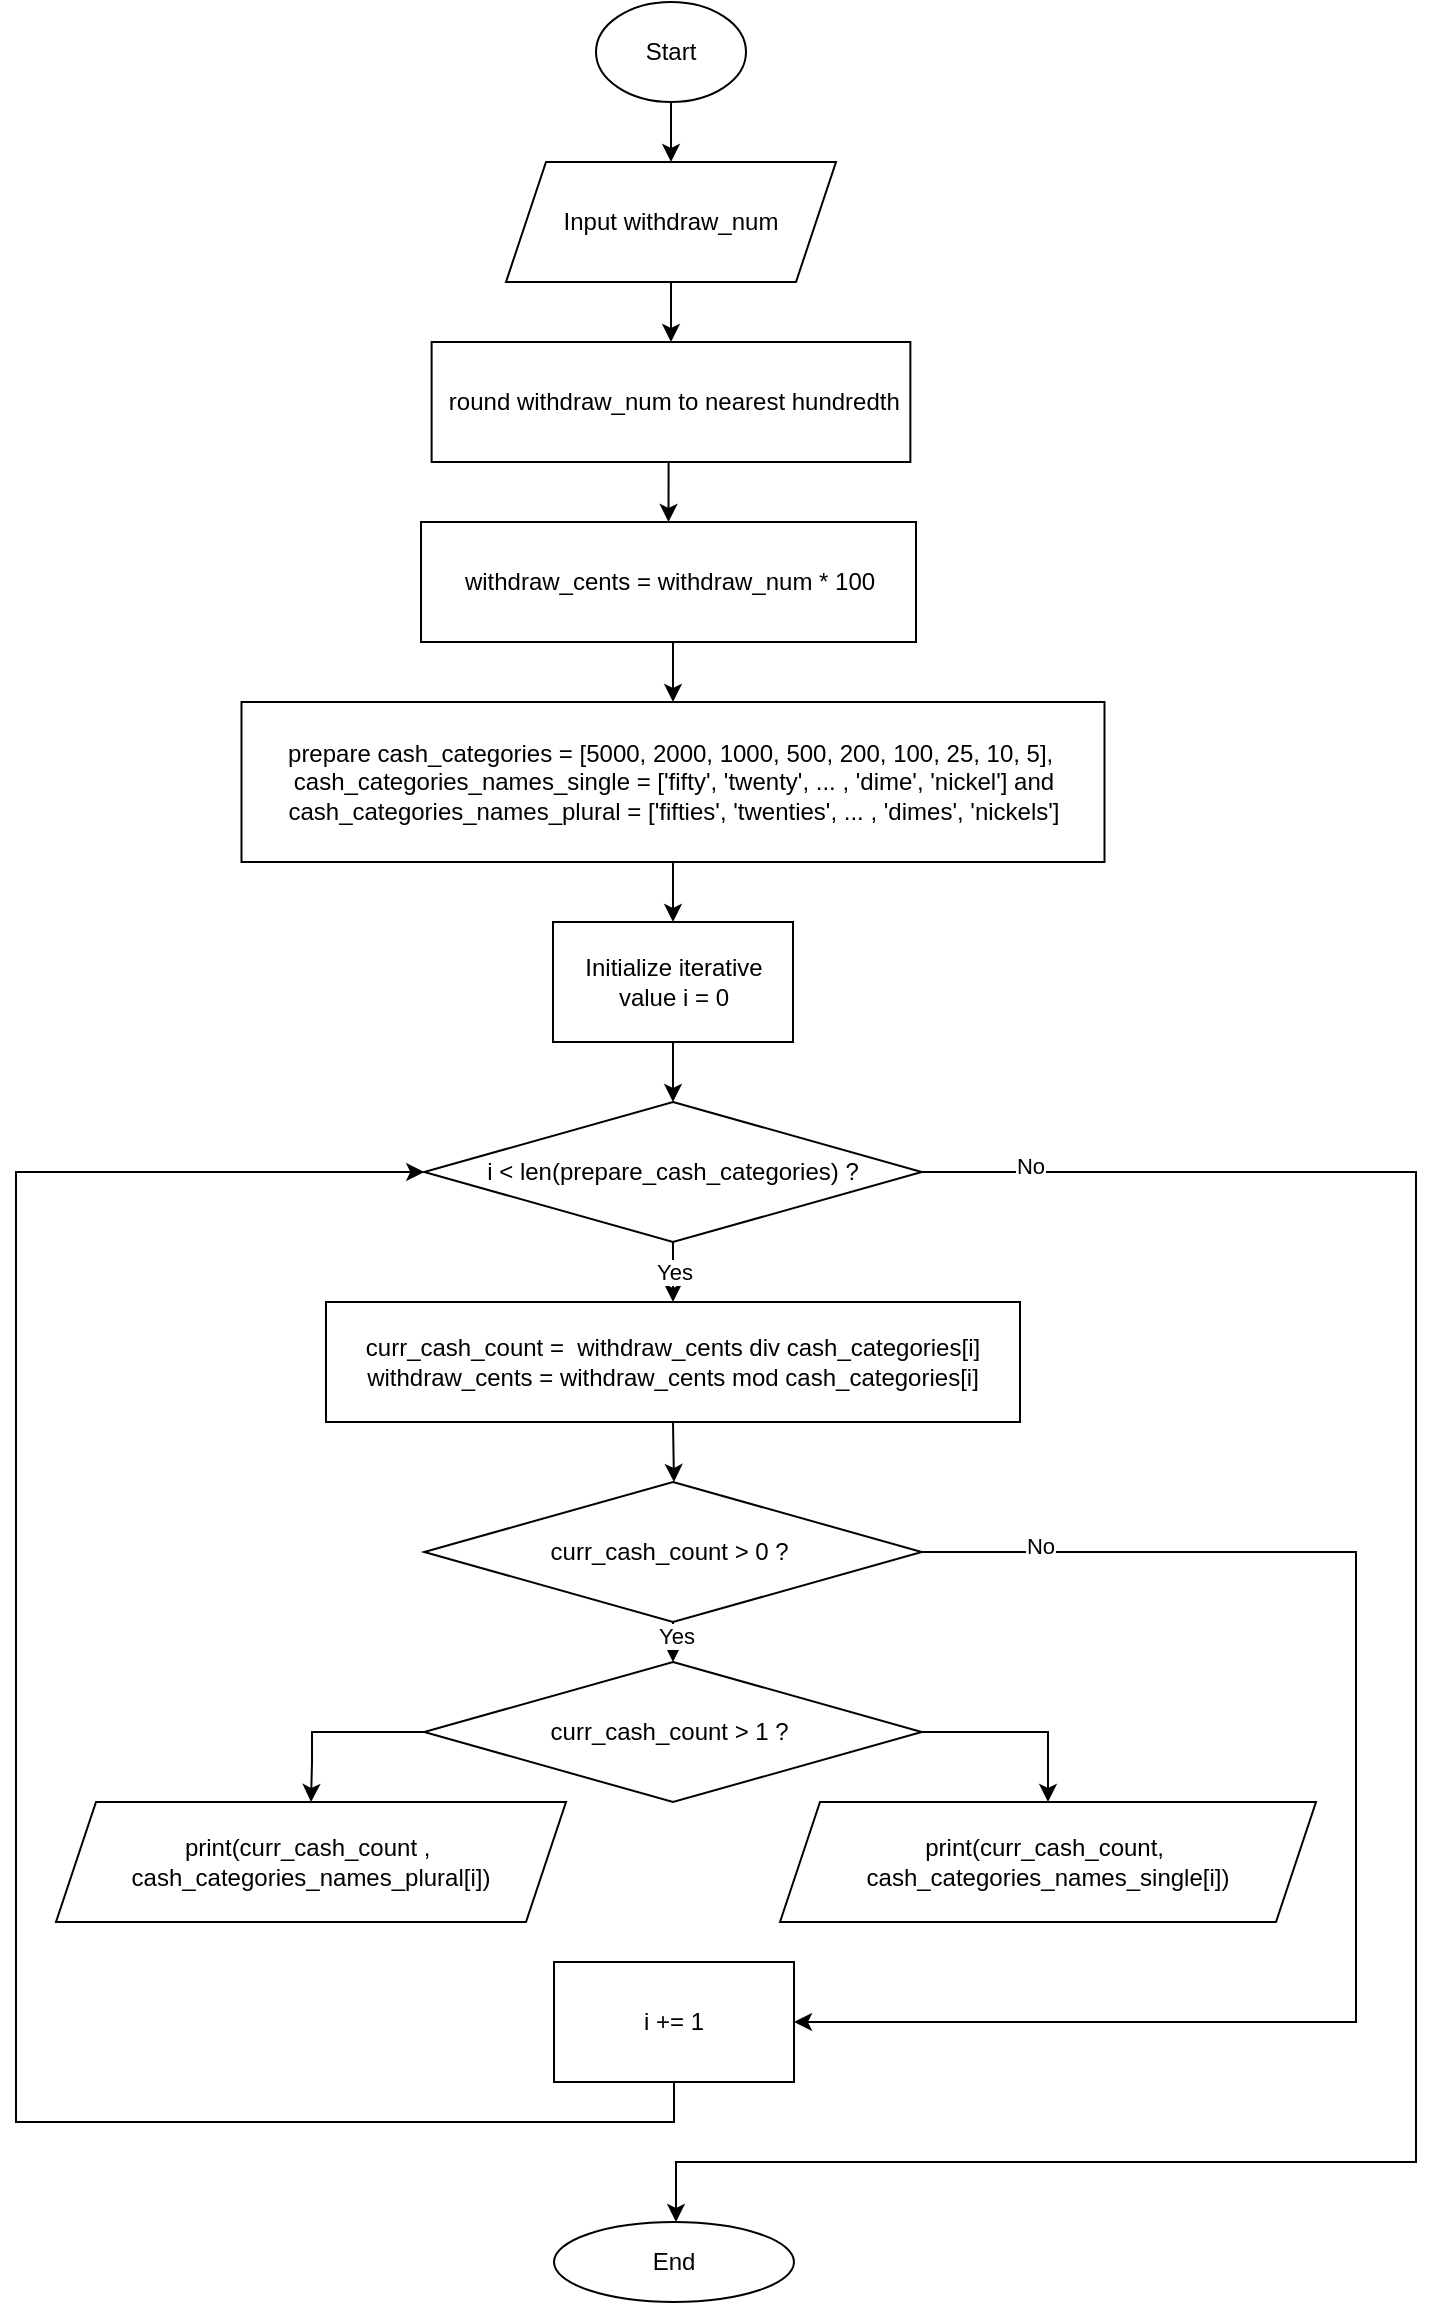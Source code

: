 <mxfile version="15.2.7" type="device"><diagram id="8zNWovrqMOjPPNFCQoC8" name="Page-1"><mxGraphModel dx="903" dy="802" grid="1" gridSize="10" guides="1" tooltips="1" connect="1" arrows="1" fold="1" page="1" pageScale="1" pageWidth="850" pageHeight="1100" math="0" shadow="0"><root><mxCell id="0"/><mxCell id="1" parent="0"/><mxCell id="0ncbnWfawr-beBsjAbJ6-3" style="edgeStyle=orthogonalEdgeStyle;rounded=0;orthogonalLoop=1;jettySize=auto;html=1;exitX=0.5;exitY=1;exitDx=0;exitDy=0;entryX=0.5;entryY=0;entryDx=0;entryDy=0;" edge="1" parent="1" source="0ncbnWfawr-beBsjAbJ6-1" target="0ncbnWfawr-beBsjAbJ6-2"><mxGeometry relative="1" as="geometry"/></mxCell><mxCell id="0ncbnWfawr-beBsjAbJ6-1" value="Start" style="ellipse;whiteSpace=wrap;html=1;" vertex="1" parent="1"><mxGeometry x="390" y="10" width="75" height="50" as="geometry"/></mxCell><mxCell id="0ncbnWfawr-beBsjAbJ6-10" style="edgeStyle=orthogonalEdgeStyle;rounded=0;orthogonalLoop=1;jettySize=auto;html=1;exitX=0.5;exitY=1;exitDx=0;exitDy=0;entryX=0.5;entryY=0;entryDx=0;entryDy=0;" edge="1" parent="1" source="0ncbnWfawr-beBsjAbJ6-2" target="0ncbnWfawr-beBsjAbJ6-7"><mxGeometry relative="1" as="geometry"/></mxCell><mxCell id="0ncbnWfawr-beBsjAbJ6-2" value="Input withdraw_num" style="shape=parallelogram;perimeter=parallelogramPerimeter;whiteSpace=wrap;html=1;fixedSize=1;" vertex="1" parent="1"><mxGeometry x="345" y="90" width="165" height="60" as="geometry"/></mxCell><mxCell id="0ncbnWfawr-beBsjAbJ6-17" style="edgeStyle=orthogonalEdgeStyle;rounded=0;orthogonalLoop=1;jettySize=auto;html=1;exitX=0.5;exitY=1;exitDx=0;exitDy=0;entryX=0.5;entryY=0;entryDx=0;entryDy=0;" edge="1" parent="1" source="0ncbnWfawr-beBsjAbJ6-7" target="0ncbnWfawr-beBsjAbJ6-15"><mxGeometry relative="1" as="geometry"/></mxCell><mxCell id="0ncbnWfawr-beBsjAbJ6-7" value="&amp;nbsp;round withdraw_num to nearest hundredth" style="rounded=0;whiteSpace=wrap;html=1;" vertex="1" parent="1"><mxGeometry x="307.81" y="180" width="239.37" height="60" as="geometry"/></mxCell><mxCell id="0ncbnWfawr-beBsjAbJ6-20" style="edgeStyle=orthogonalEdgeStyle;rounded=0;orthogonalLoop=1;jettySize=auto;html=1;exitX=0.5;exitY=1;exitDx=0;exitDy=0;entryX=0.5;entryY=0;entryDx=0;entryDy=0;" edge="1" parent="1" source="0ncbnWfawr-beBsjAbJ6-15" target="0ncbnWfawr-beBsjAbJ6-19"><mxGeometry relative="1" as="geometry"/></mxCell><mxCell id="0ncbnWfawr-beBsjAbJ6-15" value="withdraw_cents = withdraw_num * 100" style="rounded=0;whiteSpace=wrap;html=1;" vertex="1" parent="1"><mxGeometry x="302.5" y="270" width="247.5" height="60" as="geometry"/></mxCell><mxCell id="0ncbnWfawr-beBsjAbJ6-24" style="edgeStyle=orthogonalEdgeStyle;rounded=0;orthogonalLoop=1;jettySize=auto;html=1;exitX=0.5;exitY=1;exitDx=0;exitDy=0;entryX=0.5;entryY=0;entryDx=0;entryDy=0;" edge="1" parent="1" source="0ncbnWfawr-beBsjAbJ6-19" target="0ncbnWfawr-beBsjAbJ6-23"><mxGeometry relative="1" as="geometry"/></mxCell><mxCell id="0ncbnWfawr-beBsjAbJ6-19" value="prepare cash_categories = [5000, 2000, 1000, 500, 200, 100, 25, 10, 5],&amp;nbsp;&lt;br&gt;cash_categories_names_single = [&lt;span style=&quot;font-size: 12px&quot;&gt;'fifty', 'twenty', ...&amp;nbsp;&lt;/span&gt;&lt;span&gt;, 'dime', 'nickel'] and&lt;br&gt;&lt;/span&gt;&lt;span style=&quot;font-size: 12px&quot;&gt;cash_categories_names_plural =&amp;nbsp;&lt;/span&gt;&lt;span style=&quot;font-size: 12px&quot;&gt;['fifties', 'twenties', ...&amp;nbsp;&lt;/span&gt;&lt;span&gt;, 'dimes', 'nickels']&lt;/span&gt;&lt;span style=&quot;font-size: 12px&quot;&gt;&lt;br&gt;&lt;/span&gt;" style="rounded=0;whiteSpace=wrap;html=1;" vertex="1" parent="1"><mxGeometry x="212.75" y="360" width="431.5" height="80" as="geometry"/></mxCell><mxCell id="0ncbnWfawr-beBsjAbJ6-27" value="Yes" style="edgeStyle=orthogonalEdgeStyle;rounded=0;orthogonalLoop=1;jettySize=auto;html=1;exitX=0.5;exitY=1;exitDx=0;exitDy=0;entryX=0.5;entryY=0;entryDx=0;entryDy=0;" edge="1" parent="1" source="0ncbnWfawr-beBsjAbJ6-22" target="0ncbnWfawr-beBsjAbJ6-26"><mxGeometry relative="1" as="geometry"/></mxCell><mxCell id="0ncbnWfawr-beBsjAbJ6-49" style="edgeStyle=orthogonalEdgeStyle;rounded=0;orthogonalLoop=1;jettySize=auto;html=1;exitX=1;exitY=0.5;exitDx=0;exitDy=0;" edge="1" parent="1" source="0ncbnWfawr-beBsjAbJ6-22"><mxGeometry relative="1" as="geometry"><mxPoint x="430" y="1120" as="targetPoint"/><Array as="points"><mxPoint x="800" y="595"/><mxPoint x="800" y="1090"/><mxPoint x="430" y="1090"/></Array></mxGeometry></mxCell><mxCell id="0ncbnWfawr-beBsjAbJ6-51" value="No" style="edgeLabel;html=1;align=center;verticalAlign=middle;resizable=0;points=[];" vertex="1" connectable="0" parent="0ncbnWfawr-beBsjAbJ6-49"><mxGeometry x="-0.906" y="3" relative="1" as="geometry"><mxPoint as="offset"/></mxGeometry></mxCell><mxCell id="0ncbnWfawr-beBsjAbJ6-22" value="i &amp;lt; len(prepare_cash_categories) ?" style="rhombus;whiteSpace=wrap;html=1;" vertex="1" parent="1"><mxGeometry x="304.12" y="560" width="248.76" height="70" as="geometry"/></mxCell><mxCell id="0ncbnWfawr-beBsjAbJ6-25" style="edgeStyle=orthogonalEdgeStyle;rounded=0;orthogonalLoop=1;jettySize=auto;html=1;exitX=0.5;exitY=1;exitDx=0;exitDy=0;entryX=0.5;entryY=0;entryDx=0;entryDy=0;" edge="1" parent="1" source="0ncbnWfawr-beBsjAbJ6-23" target="0ncbnWfawr-beBsjAbJ6-22"><mxGeometry relative="1" as="geometry"/></mxCell><mxCell id="0ncbnWfawr-beBsjAbJ6-23" value="Initialize iterative value i = 0" style="rounded=0;whiteSpace=wrap;html=1;" vertex="1" parent="1"><mxGeometry x="368.5" y="470" width="120" height="60" as="geometry"/></mxCell><mxCell id="0ncbnWfawr-beBsjAbJ6-28" style="edgeStyle=orthogonalEdgeStyle;rounded=0;orthogonalLoop=1;jettySize=auto;html=1;exitX=0.5;exitY=1;exitDx=0;exitDy=0;" edge="1" parent="1" source="0ncbnWfawr-beBsjAbJ6-26"><mxGeometry relative="1" as="geometry"><mxPoint x="429" y="750" as="targetPoint"/></mxGeometry></mxCell><mxCell id="0ncbnWfawr-beBsjAbJ6-26" value="curr_cash_count =&amp;nbsp; withdraw_cents div cash_categories[i]&lt;br&gt;withdraw_cents = withdraw_cents mod cash_categories[i]" style="rounded=0;whiteSpace=wrap;html=1;" vertex="1" parent="1"><mxGeometry x="255" y="660" width="347" height="60" as="geometry"/></mxCell><mxCell id="0ncbnWfawr-beBsjAbJ6-34" style="edgeStyle=orthogonalEdgeStyle;rounded=0;orthogonalLoop=1;jettySize=auto;html=1;exitX=0.5;exitY=1;exitDx=0;exitDy=0;entryX=0.5;entryY=0;entryDx=0;entryDy=0;" edge="1" parent="1" source="0ncbnWfawr-beBsjAbJ6-30" target="0ncbnWfawr-beBsjAbJ6-32"><mxGeometry relative="1" as="geometry"/></mxCell><mxCell id="0ncbnWfawr-beBsjAbJ6-48" value="Yes" style="edgeLabel;html=1;align=center;verticalAlign=middle;resizable=0;points=[];" vertex="1" connectable="0" parent="0ncbnWfawr-beBsjAbJ6-34"><mxGeometry x="-0.365" y="1" relative="1" as="geometry"><mxPoint as="offset"/></mxGeometry></mxCell><mxCell id="0ncbnWfawr-beBsjAbJ6-45" style="edgeStyle=orthogonalEdgeStyle;rounded=0;orthogonalLoop=1;jettySize=auto;html=1;exitX=1;exitY=0.5;exitDx=0;exitDy=0;entryX=1;entryY=0.5;entryDx=0;entryDy=0;" edge="1" parent="1" source="0ncbnWfawr-beBsjAbJ6-30" target="0ncbnWfawr-beBsjAbJ6-43"><mxGeometry relative="1" as="geometry"><Array as="points"><mxPoint x="770" y="785"/><mxPoint x="770" y="1020"/></Array></mxGeometry></mxCell><mxCell id="0ncbnWfawr-beBsjAbJ6-47" value="No" style="edgeLabel;html=1;align=center;verticalAlign=middle;resizable=0;points=[];" vertex="1" connectable="0" parent="0ncbnWfawr-beBsjAbJ6-45"><mxGeometry x="-0.839" y="3" relative="1" as="geometry"><mxPoint as="offset"/></mxGeometry></mxCell><mxCell id="0ncbnWfawr-beBsjAbJ6-30" value="curr_cash_count &amp;gt; 0 ?&amp;nbsp;" style="rhombus;whiteSpace=wrap;html=1;" vertex="1" parent="1"><mxGeometry x="304.12" y="750" width="248.76" height="70" as="geometry"/></mxCell><mxCell id="0ncbnWfawr-beBsjAbJ6-41" style="edgeStyle=orthogonalEdgeStyle;rounded=0;orthogonalLoop=1;jettySize=auto;html=1;entryX=0.5;entryY=0;entryDx=0;entryDy=0;" edge="1" parent="1" source="0ncbnWfawr-beBsjAbJ6-32" target="0ncbnWfawr-beBsjAbJ6-39"><mxGeometry relative="1" as="geometry"><Array as="points"><mxPoint x="248" y="875"/><mxPoint x="248" y="890"/></Array></mxGeometry></mxCell><mxCell id="0ncbnWfawr-beBsjAbJ6-42" style="edgeStyle=orthogonalEdgeStyle;rounded=0;orthogonalLoop=1;jettySize=auto;html=1;exitX=1;exitY=0.5;exitDx=0;exitDy=0;" edge="1" parent="1" source="0ncbnWfawr-beBsjAbJ6-32" target="0ncbnWfawr-beBsjAbJ6-40"><mxGeometry relative="1" as="geometry"/></mxCell><mxCell id="0ncbnWfawr-beBsjAbJ6-32" value="curr_cash_count &amp;gt; 1 ?&amp;nbsp;" style="rhombus;whiteSpace=wrap;html=1;" vertex="1" parent="1"><mxGeometry x="304.12" y="840" width="248.76" height="70" as="geometry"/></mxCell><mxCell id="0ncbnWfawr-beBsjAbJ6-39" value="print(curr_cash_count ,&amp;nbsp; cash_categories_names_plural[i])" style="shape=parallelogram;perimeter=parallelogramPerimeter;whiteSpace=wrap;html=1;fixedSize=1;" vertex="1" parent="1"><mxGeometry x="120" y="910" width="255" height="60" as="geometry"/></mxCell><mxCell id="0ncbnWfawr-beBsjAbJ6-40" value="&lt;span&gt;print(curr_cash_count,&amp;nbsp; cash_categories_names_single[i])&lt;/span&gt;" style="shape=parallelogram;perimeter=parallelogramPerimeter;whiteSpace=wrap;html=1;fixedSize=1;" vertex="1" parent="1"><mxGeometry x="482" y="910" width="268" height="60" as="geometry"/></mxCell><mxCell id="0ncbnWfawr-beBsjAbJ6-44" style="edgeStyle=orthogonalEdgeStyle;rounded=0;orthogonalLoop=1;jettySize=auto;html=1;exitX=0.5;exitY=1;exitDx=0;exitDy=0;entryX=0;entryY=0.5;entryDx=0;entryDy=0;" edge="1" parent="1" source="0ncbnWfawr-beBsjAbJ6-43" target="0ncbnWfawr-beBsjAbJ6-22"><mxGeometry relative="1" as="geometry"><Array as="points"><mxPoint x="429" y="1070"/><mxPoint x="100" y="1070"/><mxPoint x="100" y="595"/></Array></mxGeometry></mxCell><mxCell id="0ncbnWfawr-beBsjAbJ6-43" value="i += 1" style="rounded=0;whiteSpace=wrap;html=1;" vertex="1" parent="1"><mxGeometry x="369" y="990" width="120" height="60" as="geometry"/></mxCell><mxCell id="0ncbnWfawr-beBsjAbJ6-50" value="End" style="ellipse;whiteSpace=wrap;html=1;" vertex="1" parent="1"><mxGeometry x="369" y="1120" width="120" height="40" as="geometry"/></mxCell></root></mxGraphModel></diagram></mxfile>